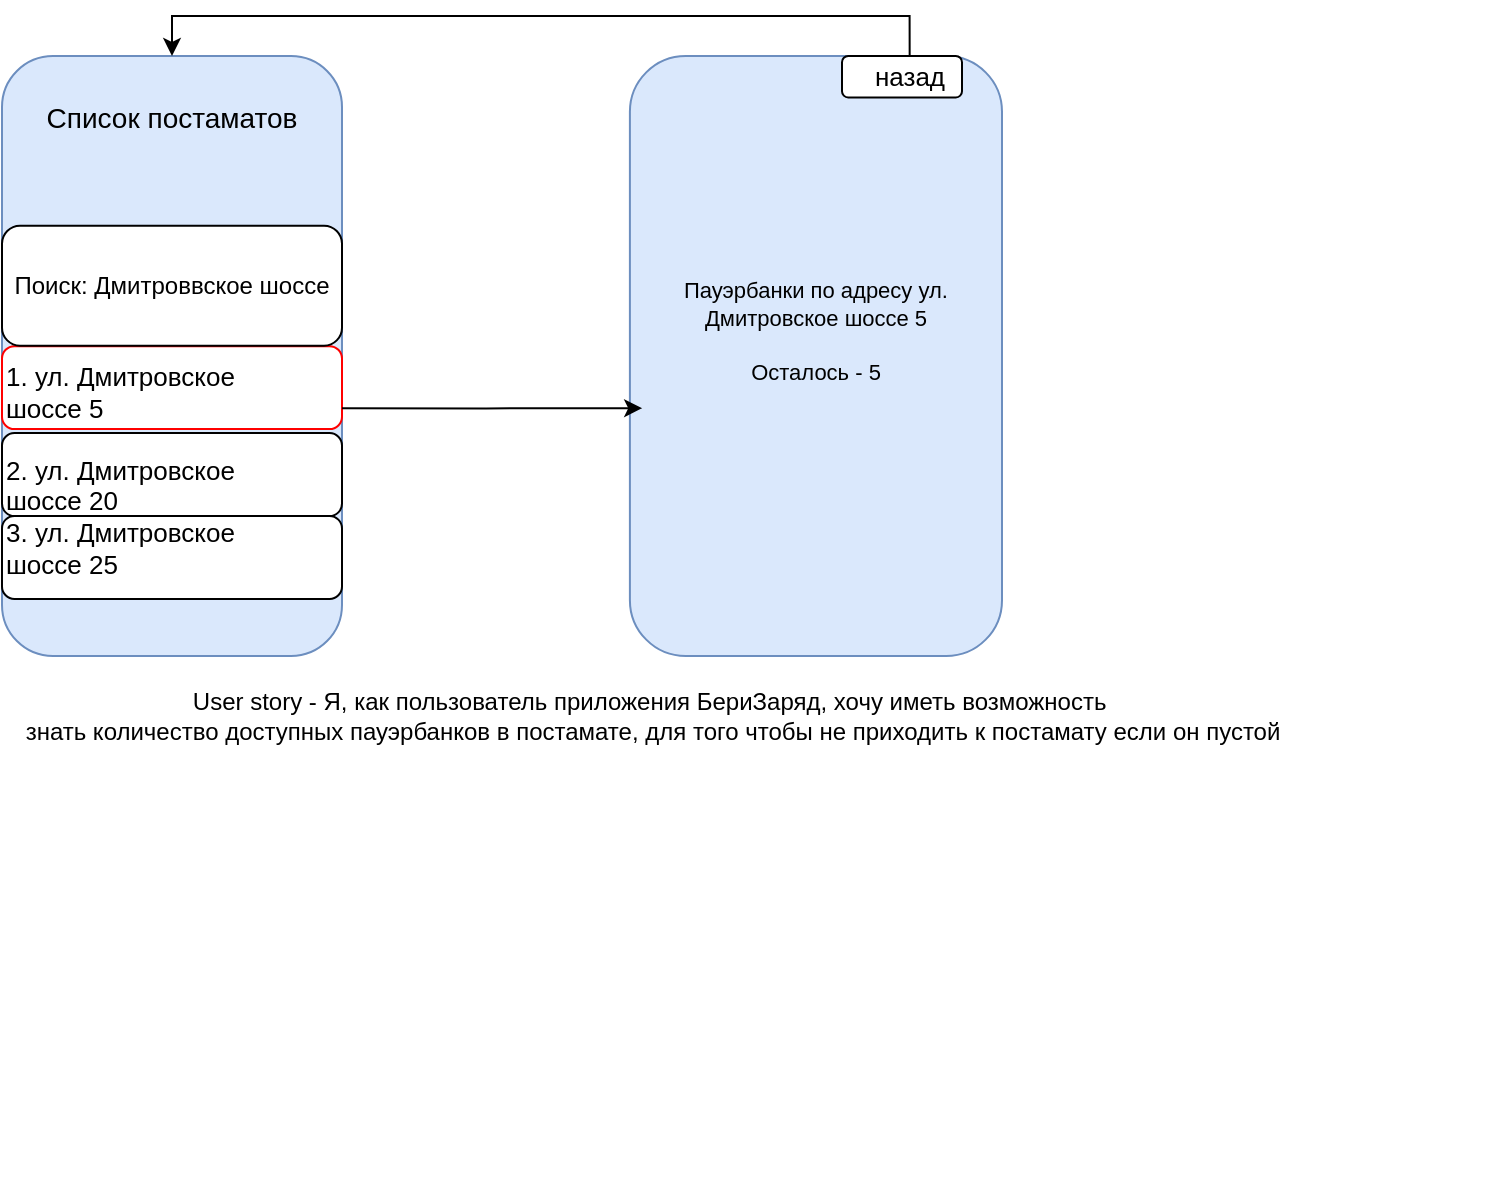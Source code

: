 <mxfile version="24.7.17">
  <diagram name="Страница — 1" id="flQP20-5zX7BcdRE8flK">
    <mxGraphModel dx="1000" dy="627" grid="1" gridSize="10" guides="1" tooltips="1" connect="1" arrows="1" fold="1" page="1" pageScale="1" pageWidth="827" pageHeight="1169" math="0" shadow="0">
      <root>
        <mxCell id="0" />
        <mxCell id="1" parent="0" />
        <mxCell id="t8qjZ4TBIEZS-IhVKaN8-68" value="" style="group" parent="1" vertex="1" connectable="0">
          <mxGeometry x="10" y="35" width="750" height="570" as="geometry" />
        </mxCell>
        <mxCell id="t8qjZ4TBIEZS-IhVKaN8-1" value="" style="rounded=1;whiteSpace=wrap;html=1;fillColor=#dae8fc;strokeColor=#6c8ebf;" parent="t8qjZ4TBIEZS-IhVKaN8-68" vertex="1">
          <mxGeometry width="170" height="300" as="geometry" />
        </mxCell>
        <mxCell id="qztZ1_po2IppHf0p68Rq-8" value="" style="rounded=1;whiteSpace=wrap;html=1;" vertex="1" parent="t8qjZ4TBIEZS-IhVKaN8-68">
          <mxGeometry y="188.55" width="170" height="41.45" as="geometry" />
        </mxCell>
        <mxCell id="t8qjZ4TBIEZS-IhVKaN8-37" value="" style="rounded=1;whiteSpace=wrap;html=1;" parent="t8qjZ4TBIEZS-IhVKaN8-68" vertex="1">
          <mxGeometry y="230" width="170" height="41.45" as="geometry" />
        </mxCell>
        <mxCell id="t8qjZ4TBIEZS-IhVKaN8-33" value="" style="rounded=1;whiteSpace=wrap;html=1;strokeColor=#FF0000;" parent="t8qjZ4TBIEZS-IhVKaN8-68" vertex="1">
          <mxGeometry y="145.09" width="170" height="41.45" as="geometry" />
        </mxCell>
        <mxCell id="t8qjZ4TBIEZS-IhVKaN8-8" value="&lt;div style=&quot;font-size: 11px;&quot;&gt;&lt;font style=&quot;font-size: 11px;&quot;&gt;&lt;br&gt;&lt;/font&gt;&lt;/div&gt;&lt;font style=&quot;font-size: 11px;&quot;&gt;Пауэрбанки по адресу ул. Дмитровское шоссе 5&lt;/font&gt;&lt;div style=&quot;font-size: 11px;&quot;&gt;&lt;font style=&quot;font-size: 11px;&quot;&gt;&lt;span style=&quot;background-color: initial;&quot;&gt;&lt;br&gt;&lt;/span&gt;&lt;/font&gt;&lt;/div&gt;&lt;div style=&quot;font-size: 11px;&quot;&gt;&lt;font style=&quot;font-size: 11px;&quot;&gt;&lt;span style=&quot;background-color: initial;&quot;&gt;Осталось - 5&lt;/span&gt;&lt;br&gt;&lt;/font&gt;&lt;/div&gt;&lt;div style=&quot;font-size: 11px;&quot;&gt;&lt;font style=&quot;font-size: 11px;&quot;&gt;&lt;br&gt;&lt;/font&gt;&lt;/div&gt;&lt;div style=&quot;font-size: 11px;&quot;&gt;&lt;font style=&quot;font-size: 11px;&quot;&gt;&lt;br&gt;&lt;/font&gt;&lt;/div&gt;&lt;div style=&quot;font-size: 11px;&quot;&gt;&lt;font style=&quot;font-size: 11px;&quot;&gt;&lt;br&gt;&lt;/font&gt;&lt;/div&gt;" style="rounded=1;whiteSpace=wrap;html=1;fillColor=#dae8fc;strokeColor=#6c8ebf;" parent="t8qjZ4TBIEZS-IhVKaN8-68" vertex="1">
          <mxGeometry x="313.95" width="186.05" height="300" as="geometry" />
        </mxCell>
        <mxCell id="t8qjZ4TBIEZS-IhVKaN8-26" value="&lt;font style=&quot;font-size: 14px;&quot;&gt;Список постаматов&lt;/font&gt;" style="text;html=1;align=center;verticalAlign=middle;whiteSpace=wrap;rounded=0;" parent="t8qjZ4TBIEZS-IhVKaN8-68" vertex="1">
          <mxGeometry x="15.23" y="-0.001" width="139.535" height="62.182" as="geometry" />
        </mxCell>
        <mxCell id="t8qjZ4TBIEZS-IhVKaN8-27" value="&lt;div style=&quot;font-size: 13px;&quot;&gt;&lt;font style=&quot;font-size: 13px;&quot;&gt;&lt;br&gt;&lt;/font&gt;&lt;/div&gt;&lt;div style=&quot;font-size: 13px;&quot;&gt;&lt;font style=&quot;font-size: 13px;&quot;&gt;&lt;br&gt;&lt;/font&gt;&lt;/div&gt;&lt;font style=&quot;font-size: 13px;&quot;&gt;&lt;div&gt;&lt;font style=&quot;font-size: 13px;&quot;&gt;&lt;br&gt;&lt;/font&gt;&lt;/div&gt;&lt;div&gt;&lt;font style=&quot;font-size: 13px;&quot;&gt;&lt;br&gt;&lt;/font&gt;&lt;/div&gt;1. ул. Дмитровское шоссе 5&lt;/font&gt;&lt;div&gt;&lt;span style=&quot;font-size: 13px;&quot;&gt;&lt;br&gt;&lt;/span&gt;&lt;div&gt;&lt;div style=&quot;font-size: 13px;&quot;&gt;&lt;div style=&quot;&quot;&gt;&lt;font style=&quot;font-size: 13px;&quot;&gt;2. ул. Дмитровское шоссе 20&amp;nbsp;&lt;/font&gt;&lt;/div&gt;&lt;div style=&quot;&quot;&gt;&lt;font style=&quot;font-size: 13px;&quot;&gt;3. ул. Дмитровское шоссе 25&lt;/font&gt;&lt;/div&gt;&lt;/div&gt;&lt;/div&gt;&lt;/div&gt;" style="text;html=1;align=left;verticalAlign=middle;whiteSpace=wrap;rounded=0;" parent="t8qjZ4TBIEZS-IhVKaN8-68" vertex="1">
          <mxGeometry x="0.0" y="154.998" width="139.535" height="41.455" as="geometry" />
        </mxCell>
        <mxCell id="t8qjZ4TBIEZS-IhVKaN8-44" value="" style="rounded=1;whiteSpace=wrap;html=1;" parent="t8qjZ4TBIEZS-IhVKaN8-68" vertex="1">
          <mxGeometry x="420" width="60" height="20.73" as="geometry" />
        </mxCell>
        <mxCell id="t8qjZ4TBIEZS-IhVKaN8-56" style="edgeStyle=orthogonalEdgeStyle;rounded=0;orthogonalLoop=1;jettySize=auto;html=1;exitX=0.5;exitY=0;exitDx=0;exitDy=0;entryX=0.5;entryY=0;entryDx=0;entryDy=0;" parent="t8qjZ4TBIEZS-IhVKaN8-68" source="t8qjZ4TBIEZS-IhVKaN8-42" target="t8qjZ4TBIEZS-IhVKaN8-1" edge="1">
          <mxGeometry relative="1" as="geometry" />
        </mxCell>
        <mxCell id="t8qjZ4TBIEZS-IhVKaN8-42" value="&lt;font style=&quot;font-size: 13px;&quot;&gt;назад&lt;/font&gt;" style="text;html=1;align=center;verticalAlign=middle;whiteSpace=wrap;rounded=0;strokeWidth=2;" parent="t8qjZ4TBIEZS-IhVKaN8-68" vertex="1">
          <mxGeometry x="427.673" width="52.326" height="20.727" as="geometry" />
        </mxCell>
        <mxCell id="t8qjZ4TBIEZS-IhVKaN8-66" style="edgeStyle=orthogonalEdgeStyle;rounded=0;orthogonalLoop=1;jettySize=auto;html=1;entryX=0.402;entryY=0.1;entryDx=0;entryDy=0;entryPerimeter=0;" parent="t8qjZ4TBIEZS-IhVKaN8-68" edge="1">
          <mxGeometry relative="1" as="geometry">
            <mxPoint x="39.25" y="435.273" as="sourcePoint" />
            <Array as="points">
              <mxPoint x="38.372" y="476.727" />
              <mxPoint x="40.116" y="476.727" />
            </Array>
          </mxGeometry>
        </mxCell>
        <mxCell id="t8qjZ4TBIEZS-IhVKaN8-73" value="User story -&amp;nbsp;Я, как пользователь приложения БериЗаряд, хочу иметь возможность&amp;nbsp;&lt;div&gt;знать количество доступных пауэрбанков в постамате, для того чтобы не приходить к постамату если он пустой&lt;/div&gt;" style="text;html=1;align=center;verticalAlign=middle;resizable=0;points=[];autosize=1;strokeColor=none;fillColor=none;" parent="t8qjZ4TBIEZS-IhVKaN8-68" vertex="1">
          <mxGeometry y="310" width="650" height="40" as="geometry" />
        </mxCell>
        <mxCell id="qztZ1_po2IppHf0p68Rq-6" style="edgeStyle=orthogonalEdgeStyle;rounded=0;orthogonalLoop=1;jettySize=auto;html=1;exitX=1;exitY=0.75;exitDx=0;exitDy=0;entryX=0.033;entryY=0.587;entryDx=0;entryDy=0;entryPerimeter=0;" edge="1" parent="t8qjZ4TBIEZS-IhVKaN8-68" source="t8qjZ4TBIEZS-IhVKaN8-33" target="t8qjZ4TBIEZS-IhVKaN8-8">
          <mxGeometry relative="1" as="geometry" />
        </mxCell>
        <mxCell id="qztZ1_po2IppHf0p68Rq-7" value="Поиск: Дмитроввское шоссе" style="rounded=1;whiteSpace=wrap;html=1;" vertex="1" parent="t8qjZ4TBIEZS-IhVKaN8-68">
          <mxGeometry y="84.83" width="170" height="60" as="geometry" />
        </mxCell>
      </root>
    </mxGraphModel>
  </diagram>
</mxfile>
